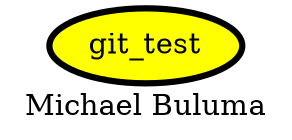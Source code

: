 digraph PhiloDilemma {
  label = "Michael Buluma" ;
  overlap=false
  {
    "git_test" [fillcolor=yellow style=filled penwidth=3]
  }
}
